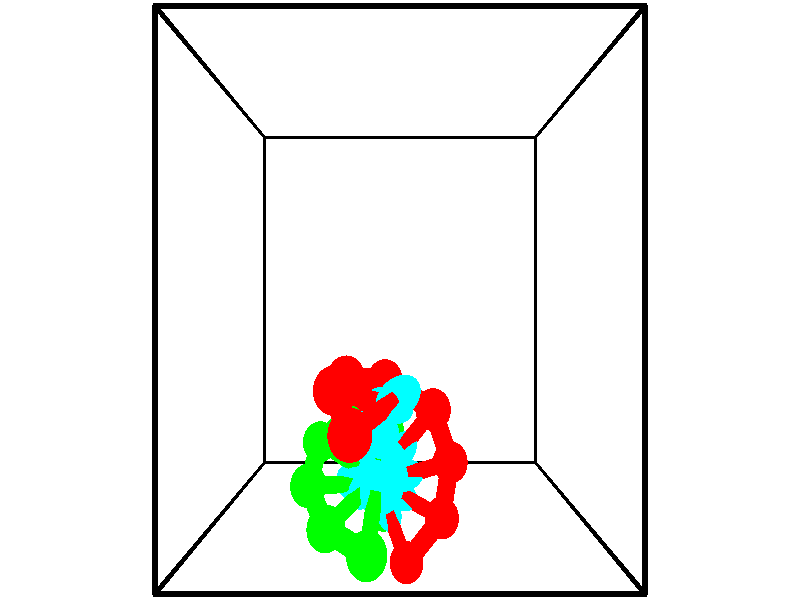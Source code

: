 // switches for output
#declare DRAW_BASES = 1; // possible values are 0, 1; only relevant for DNA ribbons
#declare DRAW_BASES_TYPE = 3; // possible values are 1, 2, 3; only relevant for DNA ribbons
#declare DRAW_FOG = 0; // set to 1 to enable fog

#include "colors.inc"

#include "transforms.inc"
background { rgb <1, 1, 1>}

#default {
   normal{
       ripples 0.25
       frequency 0.20
       turbulence 0.2
       lambda 5
   }
	finish {
		phong 0.1
		phong_size 40.
	}
}

// original window dimensions: 1024x640


// camera settings

camera {
	sky <-0, 1, 0>
	up <-0, 1, 0>
	right 1.6 * <1, 0, 0>
	location <2.5, 2.5, 11.1562>
	look_at <2.5, 2.5, 2.5>
	direction <0, 0, -8.6562>
	angle 67.0682
}


# declare cpy_camera_pos = <2.5, 2.5, 11.1562>;
# if (DRAW_FOG = 1)
fog {
	fog_type 2
	up vnormalize(cpy_camera_pos)
	color rgbt<1,1,1,0.3>
	distance 1e-5
	fog_alt 3e-3
	fog_offset 4
}
# end


// LIGHTS

# declare lum = 6;
global_settings {
	ambient_light rgb lum * <0.05, 0.05, 0.05>
	max_trace_level 15
}# declare cpy_direct_light_amount = 0.25;
light_source
{	1000 * <-1, -1, 1>,
	rgb lum * cpy_direct_light_amount
	parallel
}

light_source
{	1000 * <1, 1, -1>,
	rgb lum * cpy_direct_light_amount
	parallel
}

// strand 0

// nucleotide -1

// particle -1
sphere {
	<1.943682, 1.247016, 4.443362> 0.250000
	pigment { color rgbt <1,0,0,0> }
	no_shadow
}
cylinder {
	<2.251827, 1.424980, 4.260673>,  <2.436714, 1.531759, 4.151060>, 0.100000
	pigment { color rgbt <1,0,0,0> }
	no_shadow
}
cylinder {
	<2.251827, 1.424980, 4.260673>,  <1.943682, 1.247016, 4.443362>, 0.100000
	pigment { color rgbt <1,0,0,0> }
	no_shadow
}

// particle -1
sphere {
	<2.251827, 1.424980, 4.260673> 0.100000
	pigment { color rgbt <1,0,0,0> }
	no_shadow
}
sphere {
	0, 1
	scale<0.080000,0.200000,0.300000>
	matrix <-0.203923, -0.506765, -0.837619,
		-0.604116, 0.738406, -0.299665,
		0.770363, 0.444911, -0.456723,
		2.482936, 1.558453, 4.123656>
	pigment { color rgbt <0,1,1,0> }
	no_shadow
}
cylinder {
	<1.705021, 1.592940, 3.904857>,  <1.943682, 1.247016, 4.443362>, 0.130000
	pigment { color rgbt <1,0,0,0> }
	no_shadow
}

// nucleotide -1

// particle -1
sphere {
	<1.705021, 1.592940, 3.904857> 0.250000
	pigment { color rgbt <1,0,0,0> }
	no_shadow
}
cylinder {
	<2.086689, 1.498563, 3.831218>,  <2.315690, 1.441937, 3.787035>, 0.100000
	pigment { color rgbt <1,0,0,0> }
	no_shadow
}
cylinder {
	<2.086689, 1.498563, 3.831218>,  <1.705021, 1.592940, 3.904857>, 0.100000
	pigment { color rgbt <1,0,0,0> }
	no_shadow
}

// particle -1
sphere {
	<2.086689, 1.498563, 3.831218> 0.100000
	pigment { color rgbt <1,0,0,0> }
	no_shadow
}
sphere {
	0, 1
	scale<0.080000,0.200000,0.300000>
	matrix <-0.288438, -0.561056, -0.775899,
		0.079778, 0.793440, -0.603397,
		0.954169, -0.235942, -0.184098,
		2.372940, 1.427780, 3.775989>
	pigment { color rgbt <0,1,1,0> }
	no_shadow
}
cylinder {
	<1.789013, 1.639597, 3.198077>,  <1.705021, 1.592940, 3.904857>, 0.130000
	pigment { color rgbt <1,0,0,0> }
	no_shadow
}

// nucleotide -1

// particle -1
sphere {
	<1.789013, 1.639597, 3.198077> 0.250000
	pigment { color rgbt <1,0,0,0> }
	no_shadow
}
cylinder {
	<2.050350, 1.376747, 3.348452>,  <2.207153, 1.219037, 3.438678>, 0.100000
	pigment { color rgbt <1,0,0,0> }
	no_shadow
}
cylinder {
	<2.050350, 1.376747, 3.348452>,  <1.789013, 1.639597, 3.198077>, 0.100000
	pigment { color rgbt <1,0,0,0> }
	no_shadow
}

// particle -1
sphere {
	<2.050350, 1.376747, 3.348452> 0.100000
	pigment { color rgbt <1,0,0,0> }
	no_shadow
}
sphere {
	0, 1
	scale<0.080000,0.200000,0.300000>
	matrix <-0.181620, -0.618122, -0.764814,
		0.734954, 0.431408, -0.523193,
		0.653343, -0.657124, 0.375939,
		2.246353, 1.179610, 3.461234>
	pigment { color rgbt <0,1,1,0> }
	no_shadow
}
cylinder {
	<2.288860, 1.554607, 2.656481>,  <1.789013, 1.639597, 3.198077>, 0.130000
	pigment { color rgbt <1,0,0,0> }
	no_shadow
}

// nucleotide -1

// particle -1
sphere {
	<2.288860, 1.554607, 2.656481> 0.250000
	pigment { color rgbt <1,0,0,0> }
	no_shadow
}
cylinder {
	<2.268505, 1.241150, 2.904130>,  <2.256292, 1.053075, 3.052720>, 0.100000
	pigment { color rgbt <1,0,0,0> }
	no_shadow
}
cylinder {
	<2.268505, 1.241150, 2.904130>,  <2.288860, 1.554607, 2.656481>, 0.100000
	pigment { color rgbt <1,0,0,0> }
	no_shadow
}

// particle -1
sphere {
	<2.268505, 1.241150, 2.904130> 0.100000
	pigment { color rgbt <1,0,0,0> }
	no_shadow
}
sphere {
	0, 1
	scale<0.080000,0.200000,0.300000>
	matrix <0.085924, -0.621063, -0.779037,
		0.995001, 0.013555, 0.098938,
		-0.050887, -0.783643, 0.619123,
		2.253239, 1.006057, 3.089867>
	pigment { color rgbt <0,1,1,0> }
	no_shadow
}
cylinder {
	<2.967047, 1.209911, 2.633721>,  <2.288860, 1.554607, 2.656481>, 0.130000
	pigment { color rgbt <1,0,0,0> }
	no_shadow
}

// nucleotide -1

// particle -1
sphere {
	<2.967047, 1.209911, 2.633721> 0.250000
	pigment { color rgbt <1,0,0,0> }
	no_shadow
}
cylinder {
	<2.691936, 0.948268, 2.759645>,  <2.526870, 0.791282, 2.835200>, 0.100000
	pigment { color rgbt <1,0,0,0> }
	no_shadow
}
cylinder {
	<2.691936, 0.948268, 2.759645>,  <2.967047, 1.209911, 2.633721>, 0.100000
	pigment { color rgbt <1,0,0,0> }
	no_shadow
}

// particle -1
sphere {
	<2.691936, 0.948268, 2.759645> 0.100000
	pigment { color rgbt <1,0,0,0> }
	no_shadow
}
sphere {
	0, 1
	scale<0.080000,0.200000,0.300000>
	matrix <0.150240, -0.552544, -0.819831,
		0.710205, -0.516564, 0.478300,
		-0.687777, -0.654108, 0.314810,
		2.485603, 0.752036, 2.854088>
	pigment { color rgbt <0,1,1,0> }
	no_shadow
}
cylinder {
	<3.224446, 0.550030, 2.443778>,  <2.967047, 1.209911, 2.633721>, 0.130000
	pigment { color rgbt <1,0,0,0> }
	no_shadow
}

// nucleotide -1

// particle -1
sphere {
	<3.224446, 0.550030, 2.443778> 0.250000
	pigment { color rgbt <1,0,0,0> }
	no_shadow
}
cylinder {
	<2.837418, 0.470321, 2.505870>,  <2.605201, 0.422495, 2.543125>, 0.100000
	pigment { color rgbt <1,0,0,0> }
	no_shadow
}
cylinder {
	<2.837418, 0.470321, 2.505870>,  <3.224446, 0.550030, 2.443778>, 0.100000
	pigment { color rgbt <1,0,0,0> }
	no_shadow
}

// particle -1
sphere {
	<2.837418, 0.470321, 2.505870> 0.100000
	pigment { color rgbt <1,0,0,0> }
	no_shadow
}
sphere {
	0, 1
	scale<0.080000,0.200000,0.300000>
	matrix <-0.001538, -0.609873, -0.792497,
		0.252594, -0.767036, 0.589789,
		-0.967571, -0.199273, 0.155230,
		2.547146, 0.410539, 2.552439>
	pigment { color rgbt <0,1,1,0> }
	no_shadow
}
cylinder {
	<3.111507, -0.157697, 2.319720>,  <3.224446, 0.550030, 2.443778>, 0.130000
	pigment { color rgbt <1,0,0,0> }
	no_shadow
}

// nucleotide -1

// particle -1
sphere {
	<3.111507, -0.157697, 2.319720> 0.250000
	pigment { color rgbt <1,0,0,0> }
	no_shadow
}
cylinder {
	<2.747211, 0.005496, 2.294092>,  <2.528634, 0.103413, 2.278715>, 0.100000
	pigment { color rgbt <1,0,0,0> }
	no_shadow
}
cylinder {
	<2.747211, 0.005496, 2.294092>,  <3.111507, -0.157697, 2.319720>, 0.100000
	pigment { color rgbt <1,0,0,0> }
	no_shadow
}

// particle -1
sphere {
	<2.747211, 0.005496, 2.294092> 0.100000
	pigment { color rgbt <1,0,0,0> }
	no_shadow
}
sphere {
	0, 1
	scale<0.080000,0.200000,0.300000>
	matrix <-0.195647, -0.562853, -0.803068,
		-0.363700, -0.718850, 0.592433,
		-0.910738, 0.407983, -0.064069,
		2.473990, 0.127892, 2.274871>
	pigment { color rgbt <0,1,1,0> }
	no_shadow
}
cylinder {
	<2.597146, -0.734014, 2.232122>,  <3.111507, -0.157697, 2.319720>, 0.130000
	pigment { color rgbt <1,0,0,0> }
	no_shadow
}

// nucleotide -1

// particle -1
sphere {
	<2.597146, -0.734014, 2.232122> 0.250000
	pigment { color rgbt <1,0,0,0> }
	no_shadow
}
cylinder {
	<2.430695, -0.388716, 2.117828>,  <2.330824, -0.181537, 2.049251>, 0.100000
	pigment { color rgbt <1,0,0,0> }
	no_shadow
}
cylinder {
	<2.430695, -0.388716, 2.117828>,  <2.597146, -0.734014, 2.232122>, 0.100000
	pigment { color rgbt <1,0,0,0> }
	no_shadow
}

// particle -1
sphere {
	<2.430695, -0.388716, 2.117828> 0.100000
	pigment { color rgbt <1,0,0,0> }
	no_shadow
}
sphere {
	0, 1
	scale<0.080000,0.200000,0.300000>
	matrix <-0.179891, -0.386178, -0.904713,
		-0.891334, -0.325075, 0.315989,
		-0.416128, 0.863245, -0.285736,
		2.305856, -0.129742, 2.032107>
	pigment { color rgbt <0,1,1,0> }
	no_shadow
}
// strand 1

// nucleotide -1

// particle -1
sphere {
	<2.216168, -0.570672, 0.738669> 0.250000
	pigment { color rgbt <0,1,0,0> }
	no_shadow
}
cylinder {
	<1.908363, -0.315613, 0.752845>,  <1.723680, -0.162577, 0.761350>, 0.100000
	pigment { color rgbt <0,1,0,0> }
	no_shadow
}
cylinder {
	<1.908363, -0.315613, 0.752845>,  <2.216168, -0.570672, 0.738669>, 0.100000
	pigment { color rgbt <0,1,0,0> }
	no_shadow
}

// particle -1
sphere {
	<1.908363, -0.315613, 0.752845> 0.100000
	pigment { color rgbt <0,1,0,0> }
	no_shadow
}
sphere {
	0, 1
	scale<0.080000,0.200000,0.300000>
	matrix <0.294065, 0.304526, 0.905974,
		0.566900, 0.707580, -0.421847,
		-0.769513, 0.637647, 0.035439,
		1.677509, -0.124319, 0.763477>
	pigment { color rgbt <0,1,1,0> }
	no_shadow
}
cylinder {
	<2.367763, 0.189125, 0.783332>,  <2.216168, -0.570672, 0.738669>, 0.130000
	pigment { color rgbt <0,1,0,0> }
	no_shadow
}

// nucleotide -1

// particle -1
sphere {
	<2.367763, 0.189125, 0.783332> 0.250000
	pigment { color rgbt <0,1,0,0> }
	no_shadow
}
cylinder {
	<2.023613, 0.101475, 0.967393>,  <1.817123, 0.048885, 1.077830>, 0.100000
	pigment { color rgbt <0,1,0,0> }
	no_shadow
}
cylinder {
	<2.023613, 0.101475, 0.967393>,  <2.367763, 0.189125, 0.783332>, 0.100000
	pigment { color rgbt <0,1,0,0> }
	no_shadow
}

// particle -1
sphere {
	<2.023613, 0.101475, 0.967393> 0.100000
	pigment { color rgbt <0,1,0,0> }
	no_shadow
}
sphere {
	0, 1
	scale<0.080000,0.200000,0.300000>
	matrix <0.391872, 0.292858, 0.872164,
		-0.325872, 0.930709, -0.166098,
		-0.860374, -0.219125, 0.460153,
		1.765501, 0.035737, 1.105439>
	pigment { color rgbt <0,1,1,0> }
	no_shadow
}
cylinder {
	<2.324639, 0.684490, 1.244022>,  <2.367763, 0.189125, 0.783332>, 0.130000
	pigment { color rgbt <0,1,0,0> }
	no_shadow
}

// nucleotide -1

// particle -1
sphere {
	<2.324639, 0.684490, 1.244022> 0.250000
	pigment { color rgbt <0,1,0,0> }
	no_shadow
}
cylinder {
	<2.083977, 0.395948, 1.381227>,  <1.939579, 0.222823, 1.463549>, 0.100000
	pigment { color rgbt <0,1,0,0> }
	no_shadow
}
cylinder {
	<2.083977, 0.395948, 1.381227>,  <2.324639, 0.684490, 1.244022>, 0.100000
	pigment { color rgbt <0,1,0,0> }
	no_shadow
}

// particle -1
sphere {
	<2.083977, 0.395948, 1.381227> 0.100000
	pigment { color rgbt <0,1,0,0> }
	no_shadow
}
sphere {
	0, 1
	scale<0.080000,0.200000,0.300000>
	matrix <0.140210, 0.327388, 0.934430,
		-0.786353, 0.610298, -0.095834,
		-0.601656, -0.721355, 0.343012,
		1.903480, 0.179542, 1.484130>
	pigment { color rgbt <0,1,1,0> }
	no_shadow
}
cylinder {
	<1.692367, 0.985708, 1.613670>,  <2.324639, 0.684490, 1.244022>, 0.130000
	pigment { color rgbt <0,1,0,0> }
	no_shadow
}

// nucleotide -1

// particle -1
sphere {
	<1.692367, 0.985708, 1.613670> 0.250000
	pigment { color rgbt <0,1,0,0> }
	no_shadow
}
cylinder {
	<1.833939, 0.631889, 1.735200>,  <1.918881, 0.419598, 1.808118>, 0.100000
	pigment { color rgbt <0,1,0,0> }
	no_shadow
}
cylinder {
	<1.833939, 0.631889, 1.735200>,  <1.692367, 0.985708, 1.613670>, 0.100000
	pigment { color rgbt <0,1,0,0> }
	no_shadow
}

// particle -1
sphere {
	<1.833939, 0.631889, 1.735200> 0.100000
	pigment { color rgbt <0,1,0,0> }
	no_shadow
}
sphere {
	0, 1
	scale<0.080000,0.200000,0.300000>
	matrix <0.129706, 0.368135, 0.920680,
		-0.926235, -0.286447, 0.245025,
		0.353928, -0.884547, 0.303826,
		1.940117, 0.366525, 1.826348>
	pigment { color rgbt <0,1,1,0> }
	no_shadow
}
cylinder {
	<1.313124, 0.748271, 2.211434>,  <1.692367, 0.985708, 1.613670>, 0.130000
	pigment { color rgbt <0,1,0,0> }
	no_shadow
}

// nucleotide -1

// particle -1
sphere {
	<1.313124, 0.748271, 2.211434> 0.250000
	pigment { color rgbt <0,1,0,0> }
	no_shadow
}
cylinder {
	<1.664101, 0.556459, 2.216324>,  <1.874686, 0.441372, 2.219258>, 0.100000
	pigment { color rgbt <0,1,0,0> }
	no_shadow
}
cylinder {
	<1.664101, 0.556459, 2.216324>,  <1.313124, 0.748271, 2.211434>, 0.100000
	pigment { color rgbt <0,1,0,0> }
	no_shadow
}

// particle -1
sphere {
	<1.664101, 0.556459, 2.216324> 0.100000
	pigment { color rgbt <0,1,0,0> }
	no_shadow
}
sphere {
	0, 1
	scale<0.080000,0.200000,0.300000>
	matrix <0.088597, 0.187056, 0.978346,
		-0.471432, -0.857357, 0.206616,
		0.877441, -0.479530, 0.012225,
		1.927333, 0.412601, 2.219991>
	pigment { color rgbt <0,1,1,0> }
	no_shadow
}
cylinder {
	<1.226322, 0.350245, 2.763555>,  <1.313124, 0.748271, 2.211434>, 0.130000
	pigment { color rgbt <0,1,0,0> }
	no_shadow
}

// nucleotide -1

// particle -1
sphere {
	<1.226322, 0.350245, 2.763555> 0.250000
	pigment { color rgbt <0,1,0,0> }
	no_shadow
}
cylinder {
	<1.623505, 0.348648, 2.716192>,  <1.861814, 0.347690, 2.687775>, 0.100000
	pigment { color rgbt <0,1,0,0> }
	no_shadow
}
cylinder {
	<1.623505, 0.348648, 2.716192>,  <1.226322, 0.350245, 2.763555>, 0.100000
	pigment { color rgbt <0,1,0,0> }
	no_shadow
}

// particle -1
sphere {
	<1.623505, 0.348648, 2.716192> 0.100000
	pigment { color rgbt <0,1,0,0> }
	no_shadow
}
sphere {
	0, 1
	scale<0.080000,0.200000,0.300000>
	matrix <0.115833, 0.242586, 0.963190,
		0.024877, -0.970122, 0.241341,
		0.992958, -0.003994, -0.118407,
		1.921392, 0.347450, 2.680670>
	pigment { color rgbt <0,1,1,0> }
	no_shadow
}
cylinder {
	<1.536810, 0.021829, 3.310569>,  <1.226322, 0.350245, 2.763555>, 0.130000
	pigment { color rgbt <0,1,0,0> }
	no_shadow
}

// nucleotide -1

// particle -1
sphere {
	<1.536810, 0.021829, 3.310569> 0.250000
	pigment { color rgbt <0,1,0,0> }
	no_shadow
}
cylinder {
	<1.839272, 0.247522, 3.177981>,  <2.020749, 0.382938, 3.098429>, 0.100000
	pigment { color rgbt <0,1,0,0> }
	no_shadow
}
cylinder {
	<1.839272, 0.247522, 3.177981>,  <1.536810, 0.021829, 3.310569>, 0.100000
	pigment { color rgbt <0,1,0,0> }
	no_shadow
}

// particle -1
sphere {
	<1.839272, 0.247522, 3.177981> 0.100000
	pigment { color rgbt <0,1,0,0> }
	no_shadow
}
sphere {
	0, 1
	scale<0.080000,0.200000,0.300000>
	matrix <0.201731, 0.280875, 0.938304,
		0.622524, -0.776370, 0.098562,
		0.756154, 0.564233, -0.331469,
		2.066118, 0.416792, 3.078541>
	pigment { color rgbt <0,1,1,0> }
	no_shadow
}
cylinder {
	<2.096616, -0.084949, 3.834819>,  <1.536810, 0.021829, 3.310569>, 0.130000
	pigment { color rgbt <0,1,0,0> }
	no_shadow
}

// nucleotide -1

// particle -1
sphere {
	<2.096616, -0.084949, 3.834819> 0.250000
	pigment { color rgbt <0,1,0,0> }
	no_shadow
}
cylinder {
	<2.151299, 0.255688, 3.632392>,  <2.184108, 0.460070, 3.510936>, 0.100000
	pigment { color rgbt <0,1,0,0> }
	no_shadow
}
cylinder {
	<2.151299, 0.255688, 3.632392>,  <2.096616, -0.084949, 3.834819>, 0.100000
	pigment { color rgbt <0,1,0,0> }
	no_shadow
}

// particle -1
sphere {
	<2.151299, 0.255688, 3.632392> 0.100000
	pigment { color rgbt <0,1,0,0> }
	no_shadow
}
sphere {
	0, 1
	scale<0.080000,0.200000,0.300000>
	matrix <0.163357, 0.484490, 0.859409,
		0.977050, -0.200156, -0.072881,
		0.136706, 0.851591, -0.506067,
		2.192310, 0.511165, 3.480572>
	pigment { color rgbt <0,1,1,0> }
	no_shadow
}
// box output
cylinder {
	<0.000000, 0.000000, 0.000000>,  <5.000000, 0.000000, 0.000000>, 0.025000
	pigment { color rgbt <0,0,0,0> }
	no_shadow
}
cylinder {
	<0.000000, 0.000000, 0.000000>,  <0.000000, 5.000000, 0.000000>, 0.025000
	pigment { color rgbt <0,0,0,0> }
	no_shadow
}
cylinder {
	<0.000000, 0.000000, 0.000000>,  <0.000000, 0.000000, 5.000000>, 0.025000
	pigment { color rgbt <0,0,0,0> }
	no_shadow
}
cylinder {
	<5.000000, 5.000000, 5.000000>,  <0.000000, 5.000000, 5.000000>, 0.025000
	pigment { color rgbt <0,0,0,0> }
	no_shadow
}
cylinder {
	<5.000000, 5.000000, 5.000000>,  <5.000000, 0.000000, 5.000000>, 0.025000
	pigment { color rgbt <0,0,0,0> }
	no_shadow
}
cylinder {
	<5.000000, 5.000000, 5.000000>,  <5.000000, 5.000000, 0.000000>, 0.025000
	pigment { color rgbt <0,0,0,0> }
	no_shadow
}
cylinder {
	<0.000000, 0.000000, 5.000000>,  <0.000000, 5.000000, 5.000000>, 0.025000
	pigment { color rgbt <0,0,0,0> }
	no_shadow
}
cylinder {
	<0.000000, 0.000000, 5.000000>,  <5.000000, 0.000000, 5.000000>, 0.025000
	pigment { color rgbt <0,0,0,0> }
	no_shadow
}
cylinder {
	<5.000000, 5.000000, 0.000000>,  <0.000000, 5.000000, 0.000000>, 0.025000
	pigment { color rgbt <0,0,0,0> }
	no_shadow
}
cylinder {
	<5.000000, 5.000000, 0.000000>,  <5.000000, 0.000000, 0.000000>, 0.025000
	pigment { color rgbt <0,0,0,0> }
	no_shadow
}
cylinder {
	<5.000000, 0.000000, 5.000000>,  <5.000000, 0.000000, 0.000000>, 0.025000
	pigment { color rgbt <0,0,0,0> }
	no_shadow
}
cylinder {
	<0.000000, 5.000000, 0.000000>,  <0.000000, 5.000000, 5.000000>, 0.025000
	pigment { color rgbt <0,0,0,0> }
	no_shadow
}
// end of box output
